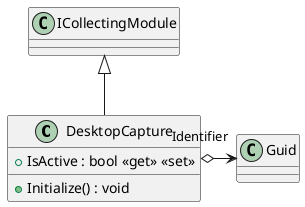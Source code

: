 @startuml
class DesktopCapture {
    + IsActive : bool <<get>> <<set>>
    + Initialize() : void
}
ICollectingModule <|-- DesktopCapture
DesktopCapture o-> "Identifier" Guid
@enduml

